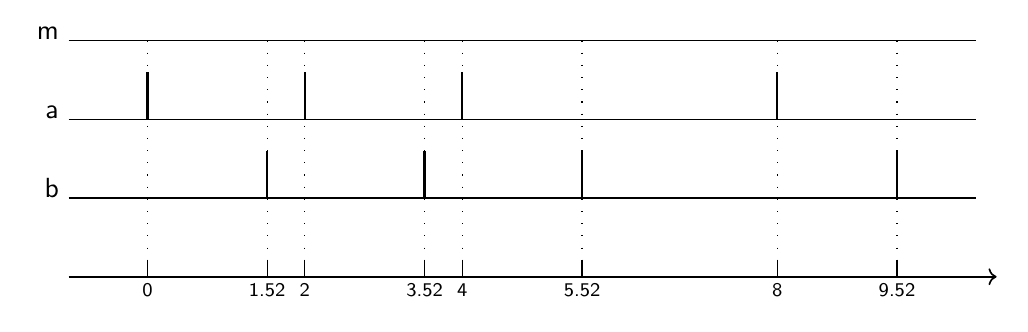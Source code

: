 \pgfkeysifdefined{/tikz/tesl clock name/.@cmd}{}{%
  \tikzstyle{tesl clock name}=[node font=\sffamily, above left, inner ysep=0pt]
}
\pgfkeysifdefined{/tikz/tesl time line/.@cmd}{}{%
  \tikzstyle{tesl time line}=[->,shorten >=1pt,auto,semithick]
}
\pgfkeysifdefined{/tikz/tesl tick helper/.@cmd}{}{%
  \tikzstyle{tesl tick helper}=[loosely dotted]
}
\pgfkeysifdefined{/tikz/tesl clock tick mark/.@cmd}{}{%
  \tikzstyle{tesl clock tick mark}=[thick]
}
\pgfkeysifdefined{/tikz/tesl tick mark/.@cmd}{}{%
  \tikzstyle{tesl tick mark}=[]
}
\pgfkeysifdefined{/tikz/tesl tick label/.@cmd}{}{%
  \tikzstyle{tesl tick label}=[below, node font={\sffamily\scriptsize}]
}
\pgfkeysifdefined{/tikz/tesl clock line/.@cmd}{}{%
  \tikzstyle{tesl clock line}=[]
}
\expandafter\ifx\csname teslclocktickheight\endcsname\relax
  \def\teslclocktickheight{0.6}%
\fi
\expandafter\ifx\csname tesltimetickheight\endcsname\relax
  \def\tesltimetickheight{0.2}%
\fi
\expandafter\ifx\csname teslxoffsetfromtimeorigin\endcsname\relax
  \def\teslxoffsetfromtimeorigin{-1}%
\fi
\expandafter\ifx\csname teslextraclocklength\endcsname\relax
  \def\teslextraclocklength{1}%
\fi
\expandafter\ifx\csname teslextratimelinelength\endcsname\relax
  \def\teslextratimelinelength{0.3}%
\fi
\expandafter\ifx\csname teslpicid\endcsname\relax
  \def\teslpicid{}%
\fi

\path (0, -0) ++(\teslxoffsetfromtimeorigin, 0) coordinate (\teslpicid c_0) ;
\path (0, -0) ++(9.52, 0) ++(\teslextraclocklength, 0) coordinate (\teslpicid c_0_end) ;
\draw[tesl clock line] (\teslpicid c_0) node[tesl clock name] {m} -- (\teslpicid c_0_end) ;
\path (0, -1) ++(\teslxoffsetfromtimeorigin, 0) coordinate (\teslpicid c_1) ;
\path (0, -1) ++(9.52, 0) ++(\teslextraclocklength, 0) coordinate (\teslpicid c_1_end) ;
\draw[tesl clock line] (\teslpicid c_1) node[tesl clock name] {a} -- (\teslpicid c_1_end) ;
\path (0, -2) ++(\teslxoffsetfromtimeorigin, 0) coordinate (\teslpicid c_2) ;
\path (0, -2) ++(9.52, 0) ++(\teslextraclocklength, 0) coordinate (\teslpicid c_2_end) ;
\draw[tesl clock line] (\teslpicid c_2) node[tesl clock name] {b} -- (\teslpicid c_2_end) ;
\path (0, -3) ++(\teslxoffsetfromtimeorigin, 0) coordinate (\teslpicid timeline) ;
\path (0, -3) ++(9.52, 0) ++(\teslextraclocklength, 0) ++(\teslextratimelinelength, 0) coordinate (\teslpicid timeline_end) ;
\draw[tesl time line] (\teslpicid timeline) -- (\teslpicid timeline_end) ;
\draw[tesl tick helper] (0, 0) -- +(0, -3) ;
\draw[tesl tick mark] (0, -3) -- +(0, \tesltimetickheight) ;
\node[tesl tick label] (\teslpicid d_0) at (0, -3) {0} ;
\draw[tesl clock tick mark] (0, -1) -- +(0, \teslclocktickheight) ; % a_0
\draw[tesl tick helper] (1.52, 0) -- +(0, -3) ;
\draw[tesl tick mark] (1.52, -3) -- +(0, \tesltimetickheight) ;
\node[tesl tick label] (\teslpicid d_1_52) at (1.52, -3) {1.52} ;
\draw[tesl clock tick mark] (1.52, -2) -- +(0, \teslclocktickheight) ; % b_1
\draw[tesl tick helper] (2, 0) -- +(0, -3) ;
\draw[tesl tick mark] (2, -3) -- +(0, \tesltimetickheight) ;
\node[tesl tick label] (\teslpicid d_2) at (2, -3) {2} ;
\draw[tesl clock tick mark] (2, -1) -- +(0, \teslclocktickheight) ; % a_2
\draw[tesl tick helper] (3.52, 0) -- +(0, -3) ;
\draw[tesl tick mark] (3.52, -3) -- +(0, \tesltimetickheight) ;
\node[tesl tick label] (\teslpicid d_3_52) at (3.52, -3) {3.52} ;
\draw[tesl clock tick mark] (3.52, -2) -- +(0, \teslclocktickheight) ; % b_3
\draw[tesl tick helper] (4, 0) -- +(0, -3) ;
\draw[tesl tick mark] (4, -3) -- +(0, \tesltimetickheight) ;
\node[tesl tick label] (\teslpicid d_4) at (4, -3) {4} ;
\draw[tesl clock tick mark] (4, -1) -- +(0, \teslclocktickheight) ; % a_4
\draw[tesl tick helper] (5.52, 0) -- +(0, -3) ;
\draw[tesl tick mark] (5.52, -3) -- +(0, \tesltimetickheight) ;
\node[tesl tick label] (\teslpicid d_5_52) at (5.52, -3) {5.52} ;
\draw[tesl clock tick mark] (5.52, -2) -- +(0, \teslclocktickheight) ; % b_5
\draw[tesl tick helper] (8, 0) -- +(0, -3) ;
\draw[tesl tick mark] (8, -3) -- +(0, \tesltimetickheight) ;
\node[tesl tick label] (\teslpicid d_8) at (8, -3) {8} ;
\draw[tesl clock tick mark] (8, -1) -- +(0, \teslclocktickheight) ; % a_6
\draw[tesl tick helper] (9.52, 0) -- +(0, -3) ;
\draw[tesl tick mark] (9.52, -3) -- +(0, \tesltimetickheight) ;
\node[tesl tick label] (\teslpicid d_9_52) at (9.52, -3) {9.52} ;
\draw[tesl clock tick mark] (9.52, -2) -- +(0, \teslclocktickheight) ; % b_7
